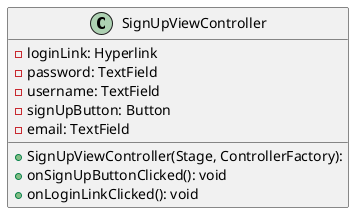 @startuml
class SignUpViewController {
  - loginLink: Hyperlink
  - password: TextField
  - username: TextField
  - signUpButton: Button
  - email: TextField
  + SignUpViewController(Stage, ControllerFactory):
  + onSignUpButtonClicked(): void
  + onLoginLinkClicked(): void
}
@enduml